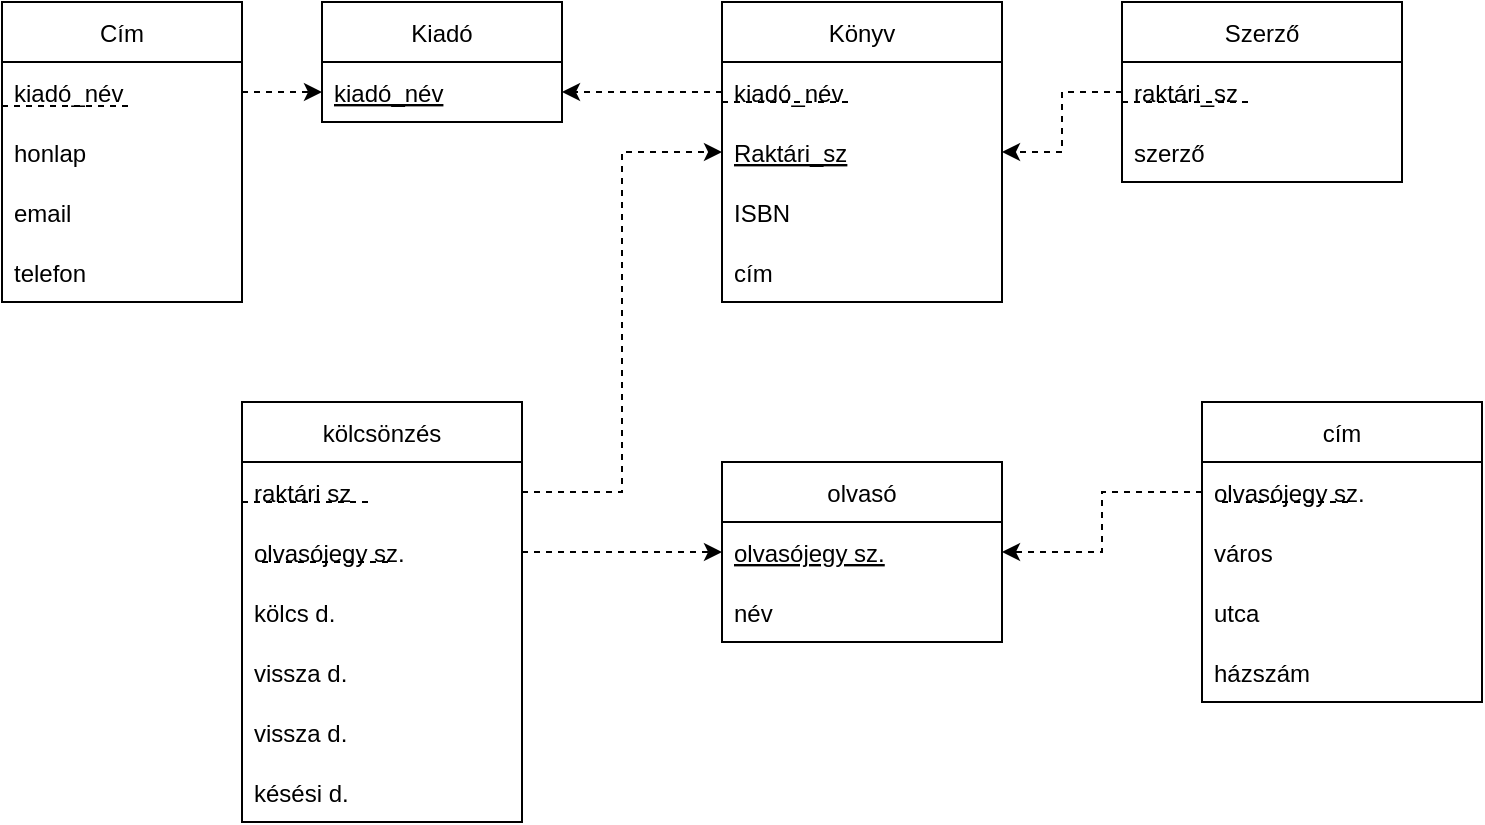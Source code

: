 <mxfile version="20.4.0" type="device"><diagram id="3Hn4xAxNsXAKJAQ3Ugm6" name="Page-1"><mxGraphModel dx="1038" dy="585" grid="1" gridSize="10" guides="1" tooltips="1" connect="1" arrows="1" fold="1" page="1" pageScale="1" pageWidth="827" pageHeight="1169" math="0" shadow="0"><root><mxCell id="0"/><mxCell id="1" parent="0"/><mxCell id="7-uc2TNhdTV9b3Npj9fE-251" value="Kiadó" style="swimlane;fontStyle=0;childLayout=stackLayout;horizontal=1;startSize=30;horizontalStack=0;resizeParent=1;resizeParentMax=0;resizeLast=0;collapsible=1;marginBottom=0;" parent="1" vertex="1"><mxGeometry x="200" y="80" width="120" height="60" as="geometry"/></mxCell><mxCell id="7-uc2TNhdTV9b3Npj9fE-252" value="kiadó_név" style="text;strokeColor=none;fillColor=none;align=left;verticalAlign=middle;spacingLeft=4;spacingRight=4;overflow=hidden;points=[[0,0.5],[1,0.5]];portConstraint=eastwest;rotatable=0;fontStyle=4" parent="7-uc2TNhdTV9b3Npj9fE-251" vertex="1"><mxGeometry y="30" width="120" height="30" as="geometry"/></mxCell><mxCell id="7-uc2TNhdTV9b3Npj9fE-255" value="Cím" style="swimlane;fontStyle=0;childLayout=stackLayout;horizontal=1;startSize=30;horizontalStack=0;resizeParent=1;resizeParentMax=0;resizeLast=0;collapsible=1;marginBottom=0;" parent="1" vertex="1"><mxGeometry x="40" y="80" width="120" height="150" as="geometry"/></mxCell><mxCell id="7-uc2TNhdTV9b3Npj9fE-256" value="kiadó_név" style="text;strokeColor=none;fillColor=none;align=left;verticalAlign=middle;spacingLeft=4;spacingRight=4;overflow=hidden;points=[[0,0.5],[1,0.5]];portConstraint=eastwest;rotatable=0;" parent="7-uc2TNhdTV9b3Npj9fE-255" vertex="1"><mxGeometry y="30" width="120" height="30" as="geometry"/></mxCell><mxCell id="7-uc2TNhdTV9b3Npj9fE-260" value="" style="endArrow=none;dashed=1;html=1;rounded=0;" parent="7-uc2TNhdTV9b3Npj9fE-255" edge="1"><mxGeometry width="50" height="50" relative="1" as="geometry"><mxPoint y="52" as="sourcePoint"/><mxPoint x="64" y="52" as="targetPoint"/></mxGeometry></mxCell><mxCell id="7-uc2TNhdTV9b3Npj9fE-257" value="honlap" style="text;strokeColor=none;fillColor=none;align=left;verticalAlign=middle;spacingLeft=4;spacingRight=4;overflow=hidden;points=[[0,0.5],[1,0.5]];portConstraint=eastwest;rotatable=0;" parent="7-uc2TNhdTV9b3Npj9fE-255" vertex="1"><mxGeometry y="60" width="120" height="30" as="geometry"/></mxCell><mxCell id="7-uc2TNhdTV9b3Npj9fE-258" value="email" style="text;strokeColor=none;fillColor=none;align=left;verticalAlign=middle;spacingLeft=4;spacingRight=4;overflow=hidden;points=[[0,0.5],[1,0.5]];portConstraint=eastwest;rotatable=0;" parent="7-uc2TNhdTV9b3Npj9fE-255" vertex="1"><mxGeometry y="90" width="120" height="30" as="geometry"/></mxCell><mxCell id="7-uc2TNhdTV9b3Npj9fE-259" value="telefon" style="text;strokeColor=none;fillColor=none;align=left;verticalAlign=middle;spacingLeft=4;spacingRight=4;overflow=hidden;points=[[0,0.5],[1,0.5]];portConstraint=eastwest;rotatable=0;" parent="7-uc2TNhdTV9b3Npj9fE-255" vertex="1"><mxGeometry y="120" width="120" height="30" as="geometry"/></mxCell><mxCell id="7-uc2TNhdTV9b3Npj9fE-263" style="edgeStyle=orthogonalEdgeStyle;rounded=0;orthogonalLoop=1;jettySize=auto;html=1;exitX=1;exitY=0.5;exitDx=0;exitDy=0;entryX=0;entryY=0.5;entryDx=0;entryDy=0;endArrow=classic;endFill=1;dashed=1;" parent="1" source="7-uc2TNhdTV9b3Npj9fE-256" target="7-uc2TNhdTV9b3Npj9fE-252" edge="1"><mxGeometry relative="1" as="geometry"/></mxCell><mxCell id="7-uc2TNhdTV9b3Npj9fE-264" value="Könyv" style="swimlane;fontStyle=0;childLayout=stackLayout;horizontal=1;startSize=30;horizontalStack=0;resizeParent=1;resizeParentMax=0;resizeLast=0;collapsible=1;marginBottom=0;" parent="1" vertex="1"><mxGeometry x="400" y="80" width="140" height="150" as="geometry"/></mxCell><mxCell id="7-uc2TNhdTV9b3Npj9fE-268" value="kiadó_név" style="text;strokeColor=none;fillColor=none;align=left;verticalAlign=middle;spacingLeft=4;spacingRight=4;overflow=hidden;points=[[0,0.5],[1,0.5]];portConstraint=eastwest;rotatable=0;" parent="7-uc2TNhdTV9b3Npj9fE-264" vertex="1"><mxGeometry y="30" width="140" height="30" as="geometry"/></mxCell><mxCell id="g2yd8t3JheJuuzmcdnuX-24" value="" style="endArrow=none;dashed=1;html=1;rounded=0;" edge="1" parent="7-uc2TNhdTV9b3Npj9fE-264"><mxGeometry width="50" height="50" relative="1" as="geometry"><mxPoint y="50" as="sourcePoint"/><mxPoint x="64" y="50" as="targetPoint"/></mxGeometry></mxCell><mxCell id="7-uc2TNhdTV9b3Npj9fE-265" value="Raktári_sz" style="text;strokeColor=none;fillColor=none;align=left;verticalAlign=middle;spacingLeft=4;spacingRight=4;overflow=hidden;points=[[0,0.5],[1,0.5]];portConstraint=eastwest;rotatable=0;fontStyle=4" parent="7-uc2TNhdTV9b3Npj9fE-264" vertex="1"><mxGeometry y="60" width="140" height="30" as="geometry"/></mxCell><mxCell id="7-uc2TNhdTV9b3Npj9fE-266" value="ISBN" style="text;strokeColor=none;fillColor=none;align=left;verticalAlign=middle;spacingLeft=4;spacingRight=4;overflow=hidden;points=[[0,0.5],[1,0.5]];portConstraint=eastwest;rotatable=0;" parent="7-uc2TNhdTV9b3Npj9fE-264" vertex="1"><mxGeometry y="90" width="140" height="30" as="geometry"/></mxCell><mxCell id="7-uc2TNhdTV9b3Npj9fE-267" value="cím" style="text;strokeColor=none;fillColor=none;align=left;verticalAlign=middle;spacingLeft=4;spacingRight=4;overflow=hidden;points=[[0,0.5],[1,0.5]];portConstraint=eastwest;rotatable=0;" parent="7-uc2TNhdTV9b3Npj9fE-264" vertex="1"><mxGeometry y="120" width="140" height="30" as="geometry"/></mxCell><mxCell id="7-uc2TNhdTV9b3Npj9fE-270" style="edgeStyle=orthogonalEdgeStyle;rounded=0;orthogonalLoop=1;jettySize=auto;html=1;exitX=0;exitY=0.5;exitDx=0;exitDy=0;entryX=1;entryY=0.5;entryDx=0;entryDy=0;dashed=1;endArrow=classic;endFill=1;" parent="1" source="7-uc2TNhdTV9b3Npj9fE-268" target="7-uc2TNhdTV9b3Npj9fE-252" edge="1"><mxGeometry relative="1" as="geometry"/></mxCell><mxCell id="7-uc2TNhdTV9b3Npj9fE-271" value="Szerző" style="swimlane;fontStyle=0;childLayout=stackLayout;horizontal=1;startSize=30;horizontalStack=0;resizeParent=1;resizeParentMax=0;resizeLast=0;collapsible=1;marginBottom=0;" parent="1" vertex="1"><mxGeometry x="600" y="80" width="140" height="90" as="geometry"/></mxCell><mxCell id="7-uc2TNhdTV9b3Npj9fE-272" value="raktári_sz" style="text;strokeColor=none;fillColor=none;align=left;verticalAlign=middle;spacingLeft=4;spacingRight=4;overflow=hidden;points=[[0,0.5],[1,0.5]];portConstraint=eastwest;rotatable=0;" parent="7-uc2TNhdTV9b3Npj9fE-271" vertex="1"><mxGeometry y="30" width="140" height="30" as="geometry"/></mxCell><mxCell id="g2yd8t3JheJuuzmcdnuX-17" value="" style="endArrow=none;dashed=1;html=1;rounded=0;" edge="1" parent="7-uc2TNhdTV9b3Npj9fE-271"><mxGeometry width="50" height="50" relative="1" as="geometry"><mxPoint y="50" as="sourcePoint"/><mxPoint x="64" y="50" as="targetPoint"/></mxGeometry></mxCell><mxCell id="7-uc2TNhdTV9b3Npj9fE-273" value="szerző" style="text;strokeColor=none;fillColor=none;align=left;verticalAlign=middle;spacingLeft=4;spacingRight=4;overflow=hidden;points=[[0,0.5],[1,0.5]];portConstraint=eastwest;rotatable=0;" parent="7-uc2TNhdTV9b3Npj9fE-271" vertex="1"><mxGeometry y="60" width="140" height="30" as="geometry"/></mxCell><mxCell id="7-uc2TNhdTV9b3Npj9fE-275" style="edgeStyle=orthogonalEdgeStyle;rounded=0;orthogonalLoop=1;jettySize=auto;html=1;exitX=0;exitY=0.5;exitDx=0;exitDy=0;entryX=1;entryY=0.5;entryDx=0;entryDy=0;dashed=1;endArrow=classic;endFill=1;" parent="1" source="7-uc2TNhdTV9b3Npj9fE-272" target="7-uc2TNhdTV9b3Npj9fE-265" edge="1"><mxGeometry relative="1" as="geometry"/></mxCell><mxCell id="g2yd8t3JheJuuzmcdnuX-1" value="kölcsönzés" style="swimlane;fontStyle=0;childLayout=stackLayout;horizontal=1;startSize=30;horizontalStack=0;resizeParent=1;resizeParentMax=0;resizeLast=0;collapsible=1;marginBottom=0;" vertex="1" parent="1"><mxGeometry x="160" y="280" width="140" height="210" as="geometry"/></mxCell><mxCell id="g2yd8t3JheJuuzmcdnuX-6" value="raktári sz" style="text;strokeColor=none;fillColor=none;align=left;verticalAlign=middle;spacingLeft=4;spacingRight=4;overflow=hidden;points=[[0,0.5],[1,0.5]];portConstraint=eastwest;rotatable=0;fontStyle=0" vertex="1" parent="g2yd8t3JheJuuzmcdnuX-1"><mxGeometry y="30" width="140" height="30" as="geometry"/></mxCell><mxCell id="g2yd8t3JheJuuzmcdnuX-18" value="" style="endArrow=none;dashed=1;html=1;rounded=0;" edge="1" parent="g2yd8t3JheJuuzmcdnuX-1"><mxGeometry width="50" height="50" relative="1" as="geometry"><mxPoint y="50" as="sourcePoint"/><mxPoint x="64" y="50" as="targetPoint"/></mxGeometry></mxCell><mxCell id="g2yd8t3JheJuuzmcdnuX-7" value="olvasójegy sz." style="text;strokeColor=none;fillColor=none;align=left;verticalAlign=middle;spacingLeft=4;spacingRight=4;overflow=hidden;points=[[0,0.5],[1,0.5]];portConstraint=eastwest;rotatable=0;" vertex="1" parent="g2yd8t3JheJuuzmcdnuX-1"><mxGeometry y="60" width="140" height="30" as="geometry"/></mxCell><mxCell id="g2yd8t3JheJuuzmcdnuX-19" value="" style="endArrow=none;dashed=1;html=1;rounded=0;" edge="1" parent="g2yd8t3JheJuuzmcdnuX-1"><mxGeometry width="50" height="50" relative="1" as="geometry"><mxPoint x="10" y="80" as="sourcePoint"/><mxPoint x="74" y="80" as="targetPoint"/></mxGeometry></mxCell><mxCell id="g2yd8t3JheJuuzmcdnuX-2" value="kölcs d." style="text;strokeColor=none;fillColor=none;align=left;verticalAlign=middle;spacingLeft=4;spacingRight=4;overflow=hidden;points=[[0,0.5],[1,0.5]];portConstraint=eastwest;rotatable=0;" vertex="1" parent="g2yd8t3JheJuuzmcdnuX-1"><mxGeometry y="90" width="140" height="30" as="geometry"/></mxCell><mxCell id="g2yd8t3JheJuuzmcdnuX-3" value="vissza d." style="text;strokeColor=none;fillColor=none;align=left;verticalAlign=middle;spacingLeft=4;spacingRight=4;overflow=hidden;points=[[0,0.5],[1,0.5]];portConstraint=eastwest;rotatable=0;" vertex="1" parent="g2yd8t3JheJuuzmcdnuX-1"><mxGeometry y="120" width="140" height="30" as="geometry"/></mxCell><mxCell id="g2yd8t3JheJuuzmcdnuX-4" value="vissza d." style="text;strokeColor=none;fillColor=none;align=left;verticalAlign=middle;spacingLeft=4;spacingRight=4;overflow=hidden;points=[[0,0.5],[1,0.5]];portConstraint=eastwest;rotatable=0;" vertex="1" parent="g2yd8t3JheJuuzmcdnuX-1"><mxGeometry y="150" width="140" height="30" as="geometry"/></mxCell><mxCell id="g2yd8t3JheJuuzmcdnuX-5" value="késési d." style="text;strokeColor=none;fillColor=none;align=left;verticalAlign=middle;spacingLeft=4;spacingRight=4;overflow=hidden;points=[[0,0.5],[1,0.5]];portConstraint=eastwest;rotatable=0;" vertex="1" parent="g2yd8t3JheJuuzmcdnuX-1"><mxGeometry y="180" width="140" height="30" as="geometry"/></mxCell><mxCell id="g2yd8t3JheJuuzmcdnuX-8" value="olvasó" style="swimlane;fontStyle=0;childLayout=stackLayout;horizontal=1;startSize=30;horizontalStack=0;resizeParent=1;resizeParentMax=0;resizeLast=0;collapsible=1;marginBottom=0;" vertex="1" parent="1"><mxGeometry x="400" y="310" width="140" height="90" as="geometry"/></mxCell><mxCell id="g2yd8t3JheJuuzmcdnuX-9" value="olvasójegy sz." style="text;strokeColor=none;fillColor=none;align=left;verticalAlign=middle;spacingLeft=4;spacingRight=4;overflow=hidden;points=[[0,0.5],[1,0.5]];portConstraint=eastwest;rotatable=0;fontStyle=4" vertex="1" parent="g2yd8t3JheJuuzmcdnuX-8"><mxGeometry y="30" width="140" height="30" as="geometry"/></mxCell><mxCell id="g2yd8t3JheJuuzmcdnuX-10" value="név" style="text;strokeColor=none;fillColor=none;align=left;verticalAlign=middle;spacingLeft=4;spacingRight=4;overflow=hidden;points=[[0,0.5],[1,0.5]];portConstraint=eastwest;rotatable=0;" vertex="1" parent="g2yd8t3JheJuuzmcdnuX-8"><mxGeometry y="60" width="140" height="30" as="geometry"/></mxCell><mxCell id="g2yd8t3JheJuuzmcdnuX-12" value="cím" style="swimlane;fontStyle=0;childLayout=stackLayout;horizontal=1;startSize=30;horizontalStack=0;resizeParent=1;resizeParentMax=0;resizeLast=0;collapsible=1;marginBottom=0;" vertex="1" parent="1"><mxGeometry x="640" y="280" width="140" height="150" as="geometry"/></mxCell><mxCell id="g2yd8t3JheJuuzmcdnuX-13" value="olvasójegy sz." style="text;strokeColor=none;fillColor=none;align=left;verticalAlign=middle;spacingLeft=4;spacingRight=4;overflow=hidden;points=[[0,0.5],[1,0.5]];portConstraint=eastwest;rotatable=0;" vertex="1" parent="g2yd8t3JheJuuzmcdnuX-12"><mxGeometry y="30" width="140" height="30" as="geometry"/></mxCell><mxCell id="g2yd8t3JheJuuzmcdnuX-20" value="" style="endArrow=none;dashed=1;html=1;rounded=0;" edge="1" parent="g2yd8t3JheJuuzmcdnuX-12"><mxGeometry width="50" height="50" relative="1" as="geometry"><mxPoint x="10" y="50" as="sourcePoint"/><mxPoint x="74" y="50" as="targetPoint"/></mxGeometry></mxCell><mxCell id="g2yd8t3JheJuuzmcdnuX-14" value="város" style="text;strokeColor=none;fillColor=none;align=left;verticalAlign=middle;spacingLeft=4;spacingRight=4;overflow=hidden;points=[[0,0.5],[1,0.5]];portConstraint=eastwest;rotatable=0;" vertex="1" parent="g2yd8t3JheJuuzmcdnuX-12"><mxGeometry y="60" width="140" height="30" as="geometry"/></mxCell><mxCell id="g2yd8t3JheJuuzmcdnuX-15" value="utca" style="text;strokeColor=none;fillColor=none;align=left;verticalAlign=middle;spacingLeft=4;spacingRight=4;overflow=hidden;points=[[0,0.5],[1,0.5]];portConstraint=eastwest;rotatable=0;" vertex="1" parent="g2yd8t3JheJuuzmcdnuX-12"><mxGeometry y="90" width="140" height="30" as="geometry"/></mxCell><mxCell id="g2yd8t3JheJuuzmcdnuX-16" value="házszám" style="text;strokeColor=none;fillColor=none;align=left;verticalAlign=middle;spacingLeft=4;spacingRight=4;overflow=hidden;points=[[0,0.5],[1,0.5]];portConstraint=eastwest;rotatable=0;" vertex="1" parent="g2yd8t3JheJuuzmcdnuX-12"><mxGeometry y="120" width="140" height="30" as="geometry"/></mxCell><mxCell id="g2yd8t3JheJuuzmcdnuX-21" style="edgeStyle=orthogonalEdgeStyle;rounded=0;orthogonalLoop=1;jettySize=auto;html=1;exitX=1;exitY=0.5;exitDx=0;exitDy=0;entryX=0;entryY=0.5;entryDx=0;entryDy=0;dashed=1;" edge="1" parent="1" source="g2yd8t3JheJuuzmcdnuX-7" target="g2yd8t3JheJuuzmcdnuX-9"><mxGeometry relative="1" as="geometry"/></mxCell><mxCell id="g2yd8t3JheJuuzmcdnuX-22" style="edgeStyle=orthogonalEdgeStyle;rounded=0;orthogonalLoop=1;jettySize=auto;html=1;exitX=1;exitY=0.5;exitDx=0;exitDy=0;entryX=0;entryY=0.5;entryDx=0;entryDy=0;dashed=1;" edge="1" parent="1" source="g2yd8t3JheJuuzmcdnuX-6" target="7-uc2TNhdTV9b3Npj9fE-265"><mxGeometry relative="1" as="geometry"/></mxCell><mxCell id="g2yd8t3JheJuuzmcdnuX-23" style="edgeStyle=orthogonalEdgeStyle;rounded=0;orthogonalLoop=1;jettySize=auto;html=1;exitX=0;exitY=0.5;exitDx=0;exitDy=0;entryX=1;entryY=0.5;entryDx=0;entryDy=0;dashed=1;" edge="1" parent="1" source="g2yd8t3JheJuuzmcdnuX-13" target="g2yd8t3JheJuuzmcdnuX-9"><mxGeometry relative="1" as="geometry"/></mxCell></root></mxGraphModel></diagram></mxfile>